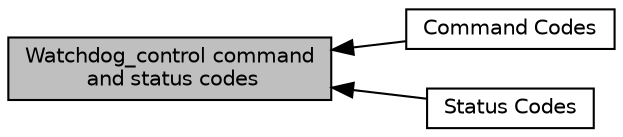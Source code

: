 digraph "Watchdog_control command and status codes"
{
  edge [fontname="Helvetica",fontsize="10",labelfontname="Helvetica",labelfontsize="10"];
  node [fontname="Helvetica",fontsize="10",shape=record];
  rankdir=LR;
  Node2 [label="Command Codes",height=0.2,width=0.4,color="black", fillcolor="white", style="filled",URL="$group___watchdog___c_m_d.html"];
  Node0 [label="Watchdog_control command\l and status codes",height=0.2,width=0.4,color="black", fillcolor="grey75", style="filled", fontcolor="black"];
  Node1 [label="Status Codes",height=0.2,width=0.4,color="black", fillcolor="white", style="filled",URL="$group___watchdog___s_t_a_t_u_s.html"];
  Node0->Node1 [shape=plaintext, dir="back", style="solid"];
  Node0->Node2 [shape=plaintext, dir="back", style="solid"];
}
